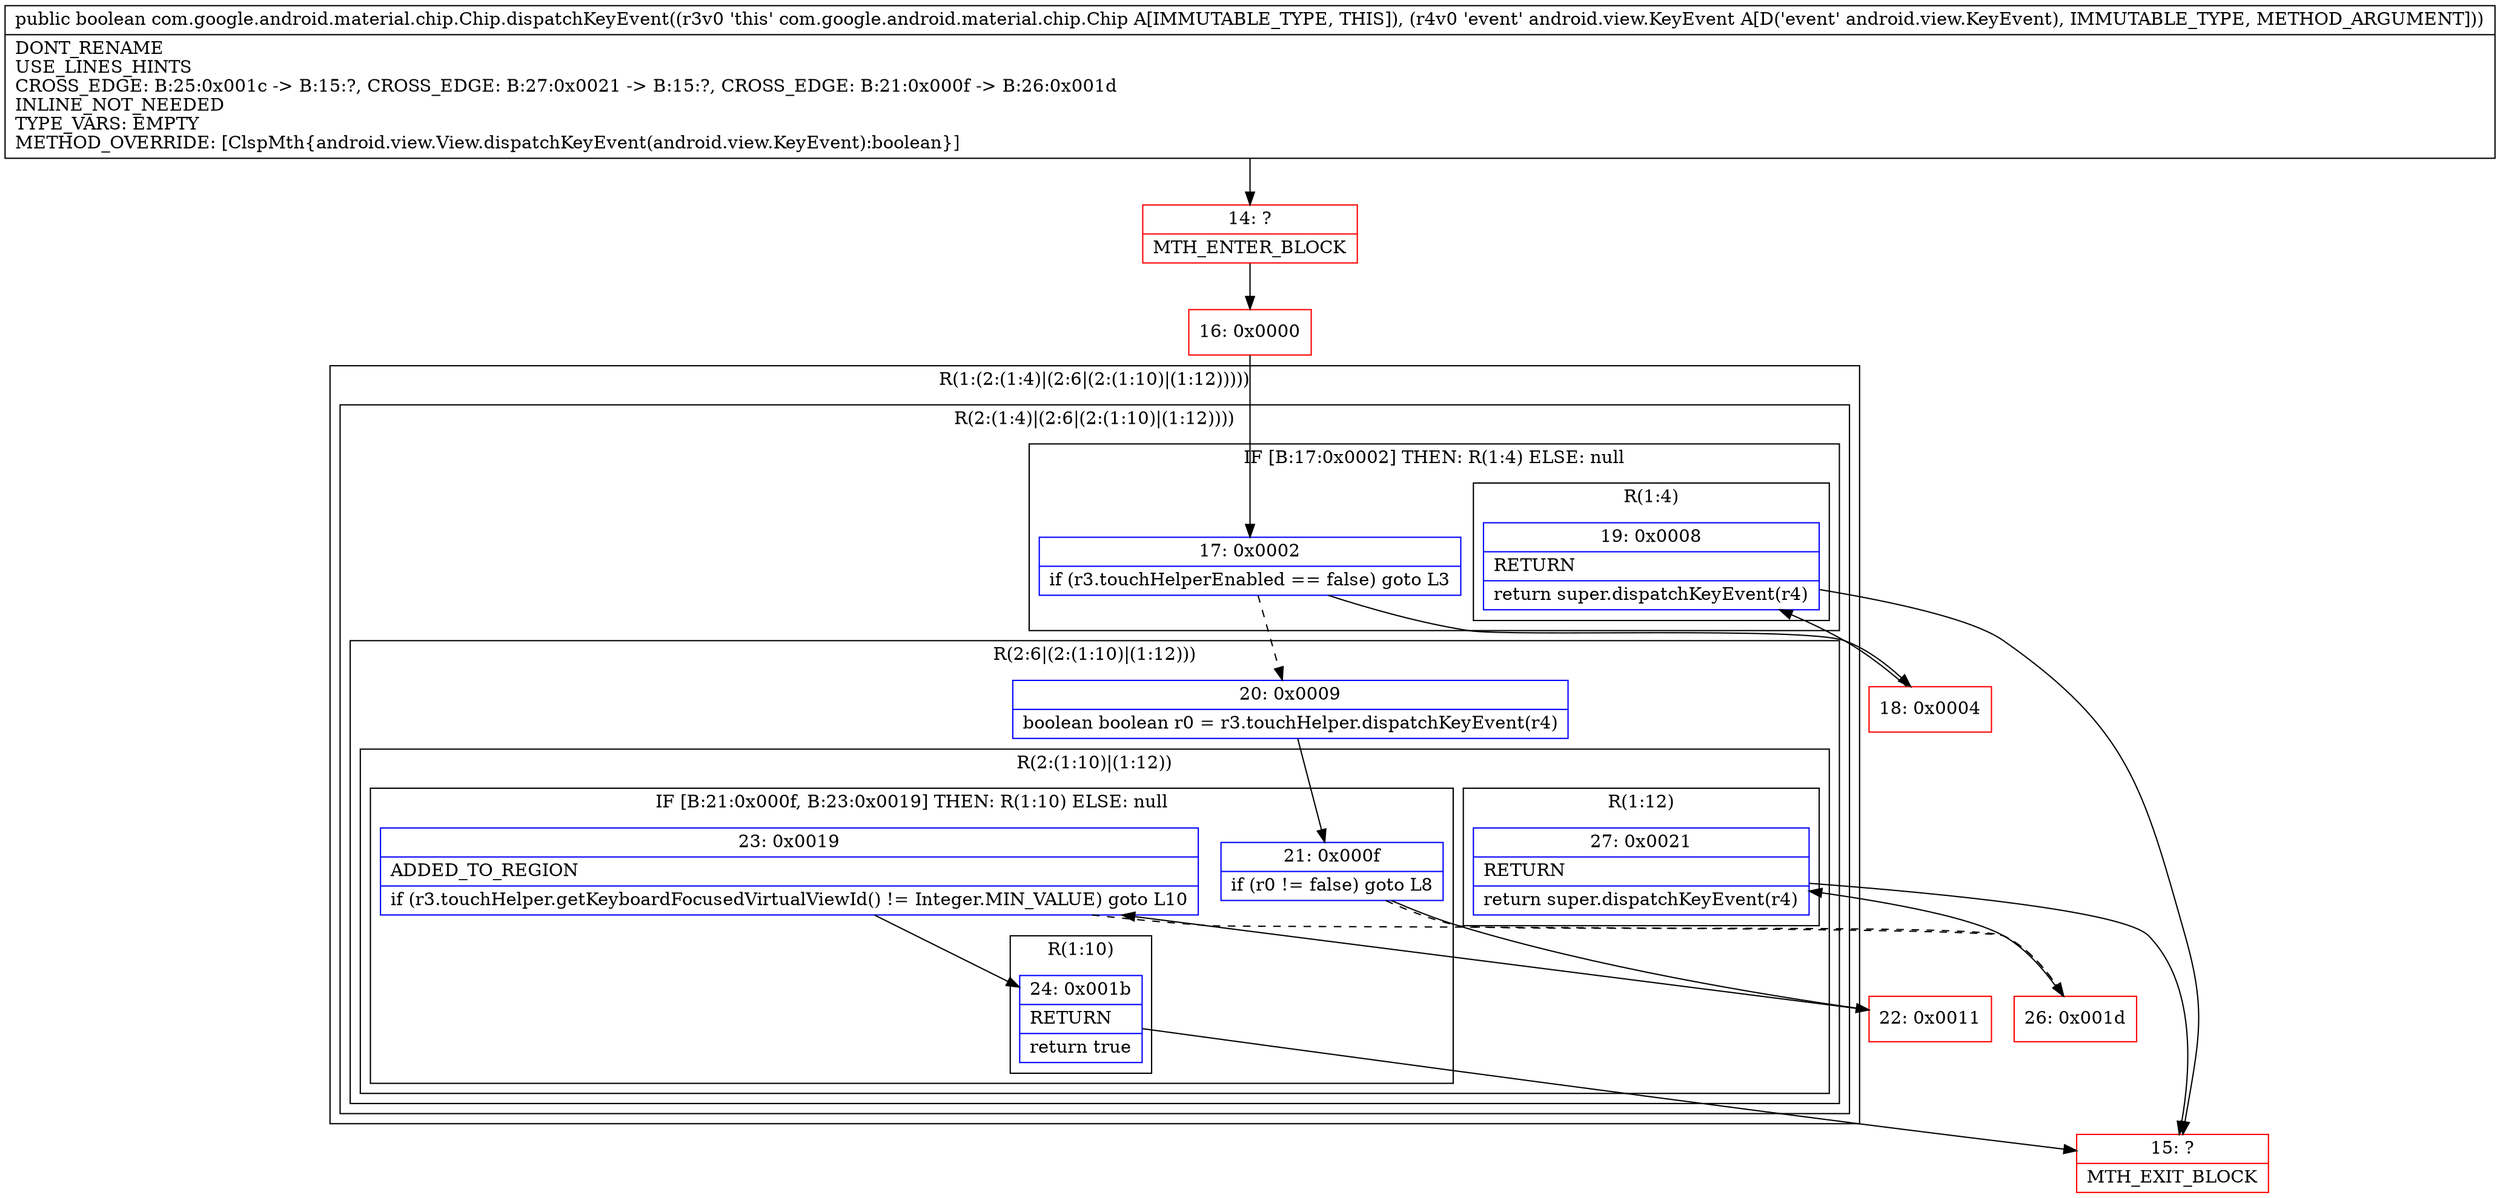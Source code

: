 digraph "CFG forcom.google.android.material.chip.Chip.dispatchKeyEvent(Landroid\/view\/KeyEvent;)Z" {
subgraph cluster_Region_146879711 {
label = "R(1:(2:(1:4)|(2:6|(2:(1:10)|(1:12)))))";
node [shape=record,color=blue];
subgraph cluster_Region_916879806 {
label = "R(2:(1:4)|(2:6|(2:(1:10)|(1:12))))";
node [shape=record,color=blue];
subgraph cluster_IfRegion_1520951256 {
label = "IF [B:17:0x0002] THEN: R(1:4) ELSE: null";
node [shape=record,color=blue];
Node_17 [shape=record,label="{17\:\ 0x0002|if (r3.touchHelperEnabled == false) goto L3\l}"];
subgraph cluster_Region_1102543294 {
label = "R(1:4)";
node [shape=record,color=blue];
Node_19 [shape=record,label="{19\:\ 0x0008|RETURN\l|return super.dispatchKeyEvent(r4)\l}"];
}
}
subgraph cluster_Region_1585149315 {
label = "R(2:6|(2:(1:10)|(1:12)))";
node [shape=record,color=blue];
Node_20 [shape=record,label="{20\:\ 0x0009|boolean boolean r0 = r3.touchHelper.dispatchKeyEvent(r4)\l}"];
subgraph cluster_Region_1079102107 {
label = "R(2:(1:10)|(1:12))";
node [shape=record,color=blue];
subgraph cluster_IfRegion_460039287 {
label = "IF [B:21:0x000f, B:23:0x0019] THEN: R(1:10) ELSE: null";
node [shape=record,color=blue];
Node_21 [shape=record,label="{21\:\ 0x000f|if (r0 != false) goto L8\l}"];
Node_23 [shape=record,label="{23\:\ 0x0019|ADDED_TO_REGION\l|if (r3.touchHelper.getKeyboardFocusedVirtualViewId() != Integer.MIN_VALUE) goto L10\l}"];
subgraph cluster_Region_1170153638 {
label = "R(1:10)";
node [shape=record,color=blue];
Node_24 [shape=record,label="{24\:\ 0x001b|RETURN\l|return true\l}"];
}
}
subgraph cluster_Region_553811670 {
label = "R(1:12)";
node [shape=record,color=blue];
Node_27 [shape=record,label="{27\:\ 0x0021|RETURN\l|return super.dispatchKeyEvent(r4)\l}"];
}
}
}
}
}
Node_14 [shape=record,color=red,label="{14\:\ ?|MTH_ENTER_BLOCK\l}"];
Node_16 [shape=record,color=red,label="{16\:\ 0x0000}"];
Node_18 [shape=record,color=red,label="{18\:\ 0x0004}"];
Node_15 [shape=record,color=red,label="{15\:\ ?|MTH_EXIT_BLOCK\l}"];
Node_22 [shape=record,color=red,label="{22\:\ 0x0011}"];
Node_26 [shape=record,color=red,label="{26\:\ 0x001d}"];
MethodNode[shape=record,label="{public boolean com.google.android.material.chip.Chip.dispatchKeyEvent((r3v0 'this' com.google.android.material.chip.Chip A[IMMUTABLE_TYPE, THIS]), (r4v0 'event' android.view.KeyEvent A[D('event' android.view.KeyEvent), IMMUTABLE_TYPE, METHOD_ARGUMENT]))  | DONT_RENAME\lUSE_LINES_HINTS\lCROSS_EDGE: B:25:0x001c \-\> B:15:?, CROSS_EDGE: B:27:0x0021 \-\> B:15:?, CROSS_EDGE: B:21:0x000f \-\> B:26:0x001d\lINLINE_NOT_NEEDED\lTYPE_VARS: EMPTY\lMETHOD_OVERRIDE: [ClspMth\{android.view.View.dispatchKeyEvent(android.view.KeyEvent):boolean\}]\l}"];
MethodNode -> Node_14;Node_17 -> Node_18;
Node_17 -> Node_20[style=dashed];
Node_19 -> Node_15;
Node_20 -> Node_21;
Node_21 -> Node_22;
Node_21 -> Node_26[style=dashed];
Node_23 -> Node_24;
Node_23 -> Node_26[style=dashed];
Node_24 -> Node_15;
Node_27 -> Node_15;
Node_14 -> Node_16;
Node_16 -> Node_17;
Node_18 -> Node_19;
Node_22 -> Node_23;
Node_26 -> Node_27;
}

